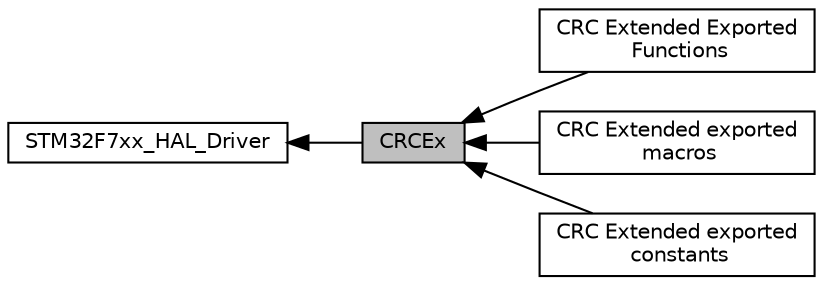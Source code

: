 digraph "CRCEx"
{
  edge [fontname="Helvetica",fontsize="10",labelfontname="Helvetica",labelfontsize="10"];
  node [fontname="Helvetica",fontsize="10",shape=record];
  rankdir=LR;
  Node1 [label="STM32F7xx_HAL_Driver",height=0.2,width=0.4,color="black", fillcolor="white", style="filled",URL="$group___s_t_m32_f7xx___h_a_l___driver.html"];
  Node4 [label="CRC Extended Exported\l Functions",height=0.2,width=0.4,color="black", fillcolor="white", style="filled",URL="$group___c_r_c_ex___exported___functions.html"];
  Node3 [label="CRC Extended exported\l macros",height=0.2,width=0.4,color="black", fillcolor="white", style="filled",URL="$group___c_r_c_ex___exported___macros.html"];
  Node0 [label="CRCEx",height=0.2,width=0.4,color="black", fillcolor="grey75", style="filled", fontcolor="black"];
  Node2 [label="CRC Extended exported\l constants",height=0.2,width=0.4,color="black", fillcolor="white", style="filled",URL="$group___c_r_c_ex___exported___constants.html"];
  Node1->Node0 [shape=plaintext, dir="back", style="solid"];
  Node0->Node2 [shape=plaintext, dir="back", style="solid"];
  Node0->Node3 [shape=plaintext, dir="back", style="solid"];
  Node0->Node4 [shape=plaintext, dir="back", style="solid"];
}
